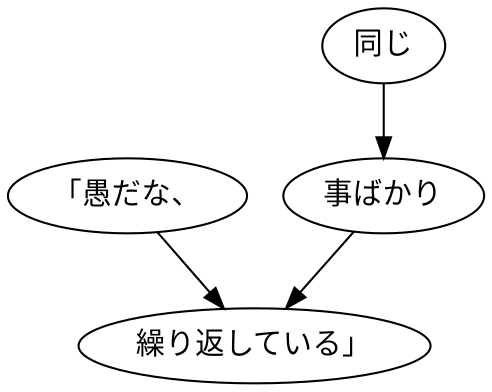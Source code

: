 digraph graph7131 {
	node0 [label="「愚だな、"];
	node1 [label="同じ"];
	node2 [label="事ばかり"];
	node3 [label="繰り返している」"];
	node0 -> node3;
	node1 -> node2;
	node2 -> node3;
}
